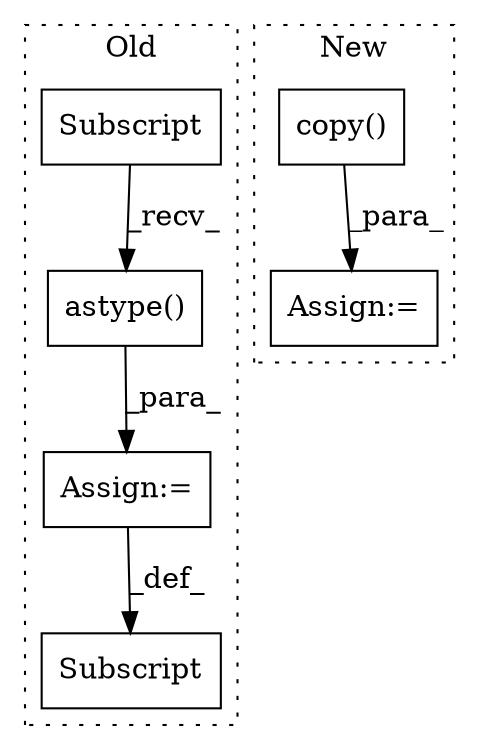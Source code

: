digraph G {
subgraph cluster0 {
1 [label="astype()" a="75" s="619,665" l="39,1" shape="box"];
4 [label="Subscript" a="63" s="619,0" l="31,0" shape="box"];
5 [label="Assign:=" a="68" s="616" l="3" shape="box"];
6 [label="Subscript" a="63" s="585,0" l="31,0" shape="box"];
label = "Old";
style="dotted";
}
subgraph cluster1 {
2 [label="copy()" a="75" s="659" l="15" shape="box"];
3 [label="Assign:=" a="68" s="1724" l="3" shape="box"];
label = "New";
style="dotted";
}
1 -> 5 [label="_para_"];
2 -> 3 [label="_para_"];
4 -> 1 [label="_recv_"];
5 -> 6 [label="_def_"];
}